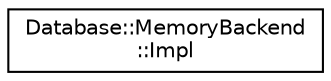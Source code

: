 digraph "Graphical Class Hierarchy"
{
 // LATEX_PDF_SIZE
  edge [fontname="Helvetica",fontsize="10",labelfontname="Helvetica",labelfontsize="10"];
  node [fontname="Helvetica",fontsize="10",shape=record];
  rankdir="LR";
  Node0 [label="Database::MemoryBackend\l::Impl",height=0.2,width=0.4,color="black", fillcolor="white", style="filled",URL="$struct_database_1_1_memory_backend_1_1_impl.html",tooltip=" "];
}
